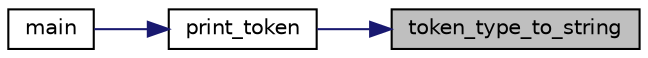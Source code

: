 digraph "token_type_to_string"
{
 // LATEX_PDF_SIZE
  edge [fontname="Helvetica",fontsize="10",labelfontname="Helvetica",labelfontsize="10"];
  node [fontname="Helvetica",fontsize="10",shape=record];
  rankdir="RL";
  Node1 [label="token_type_to_string",height=0.2,width=0.4,color="black", fillcolor="grey75", style="filled", fontcolor="black",tooltip="Converts a token type to its string representation."];
  Node1 -> Node2 [dir="back",color="midnightblue",fontsize="10",style="solid",fontname="Helvetica"];
  Node2 [label="print_token",height=0.2,width=0.4,color="black", fillcolor="white", style="filled",URL="$lexical__analyser_8c.html#acbb4fd03fd6564af6fe03306ec48364c",tooltip="Prints the details of a token."];
  Node2 -> Node3 [dir="back",color="midnightblue",fontsize="10",style="solid",fontname="Helvetica"];
  Node3 [label="main",height=0.2,width=0.4,color="black", fillcolor="white", style="filled",URL="$main_8c.html#a3c04138a5bfe5d72780bb7e82a18e627",tooltip=" "];
}

